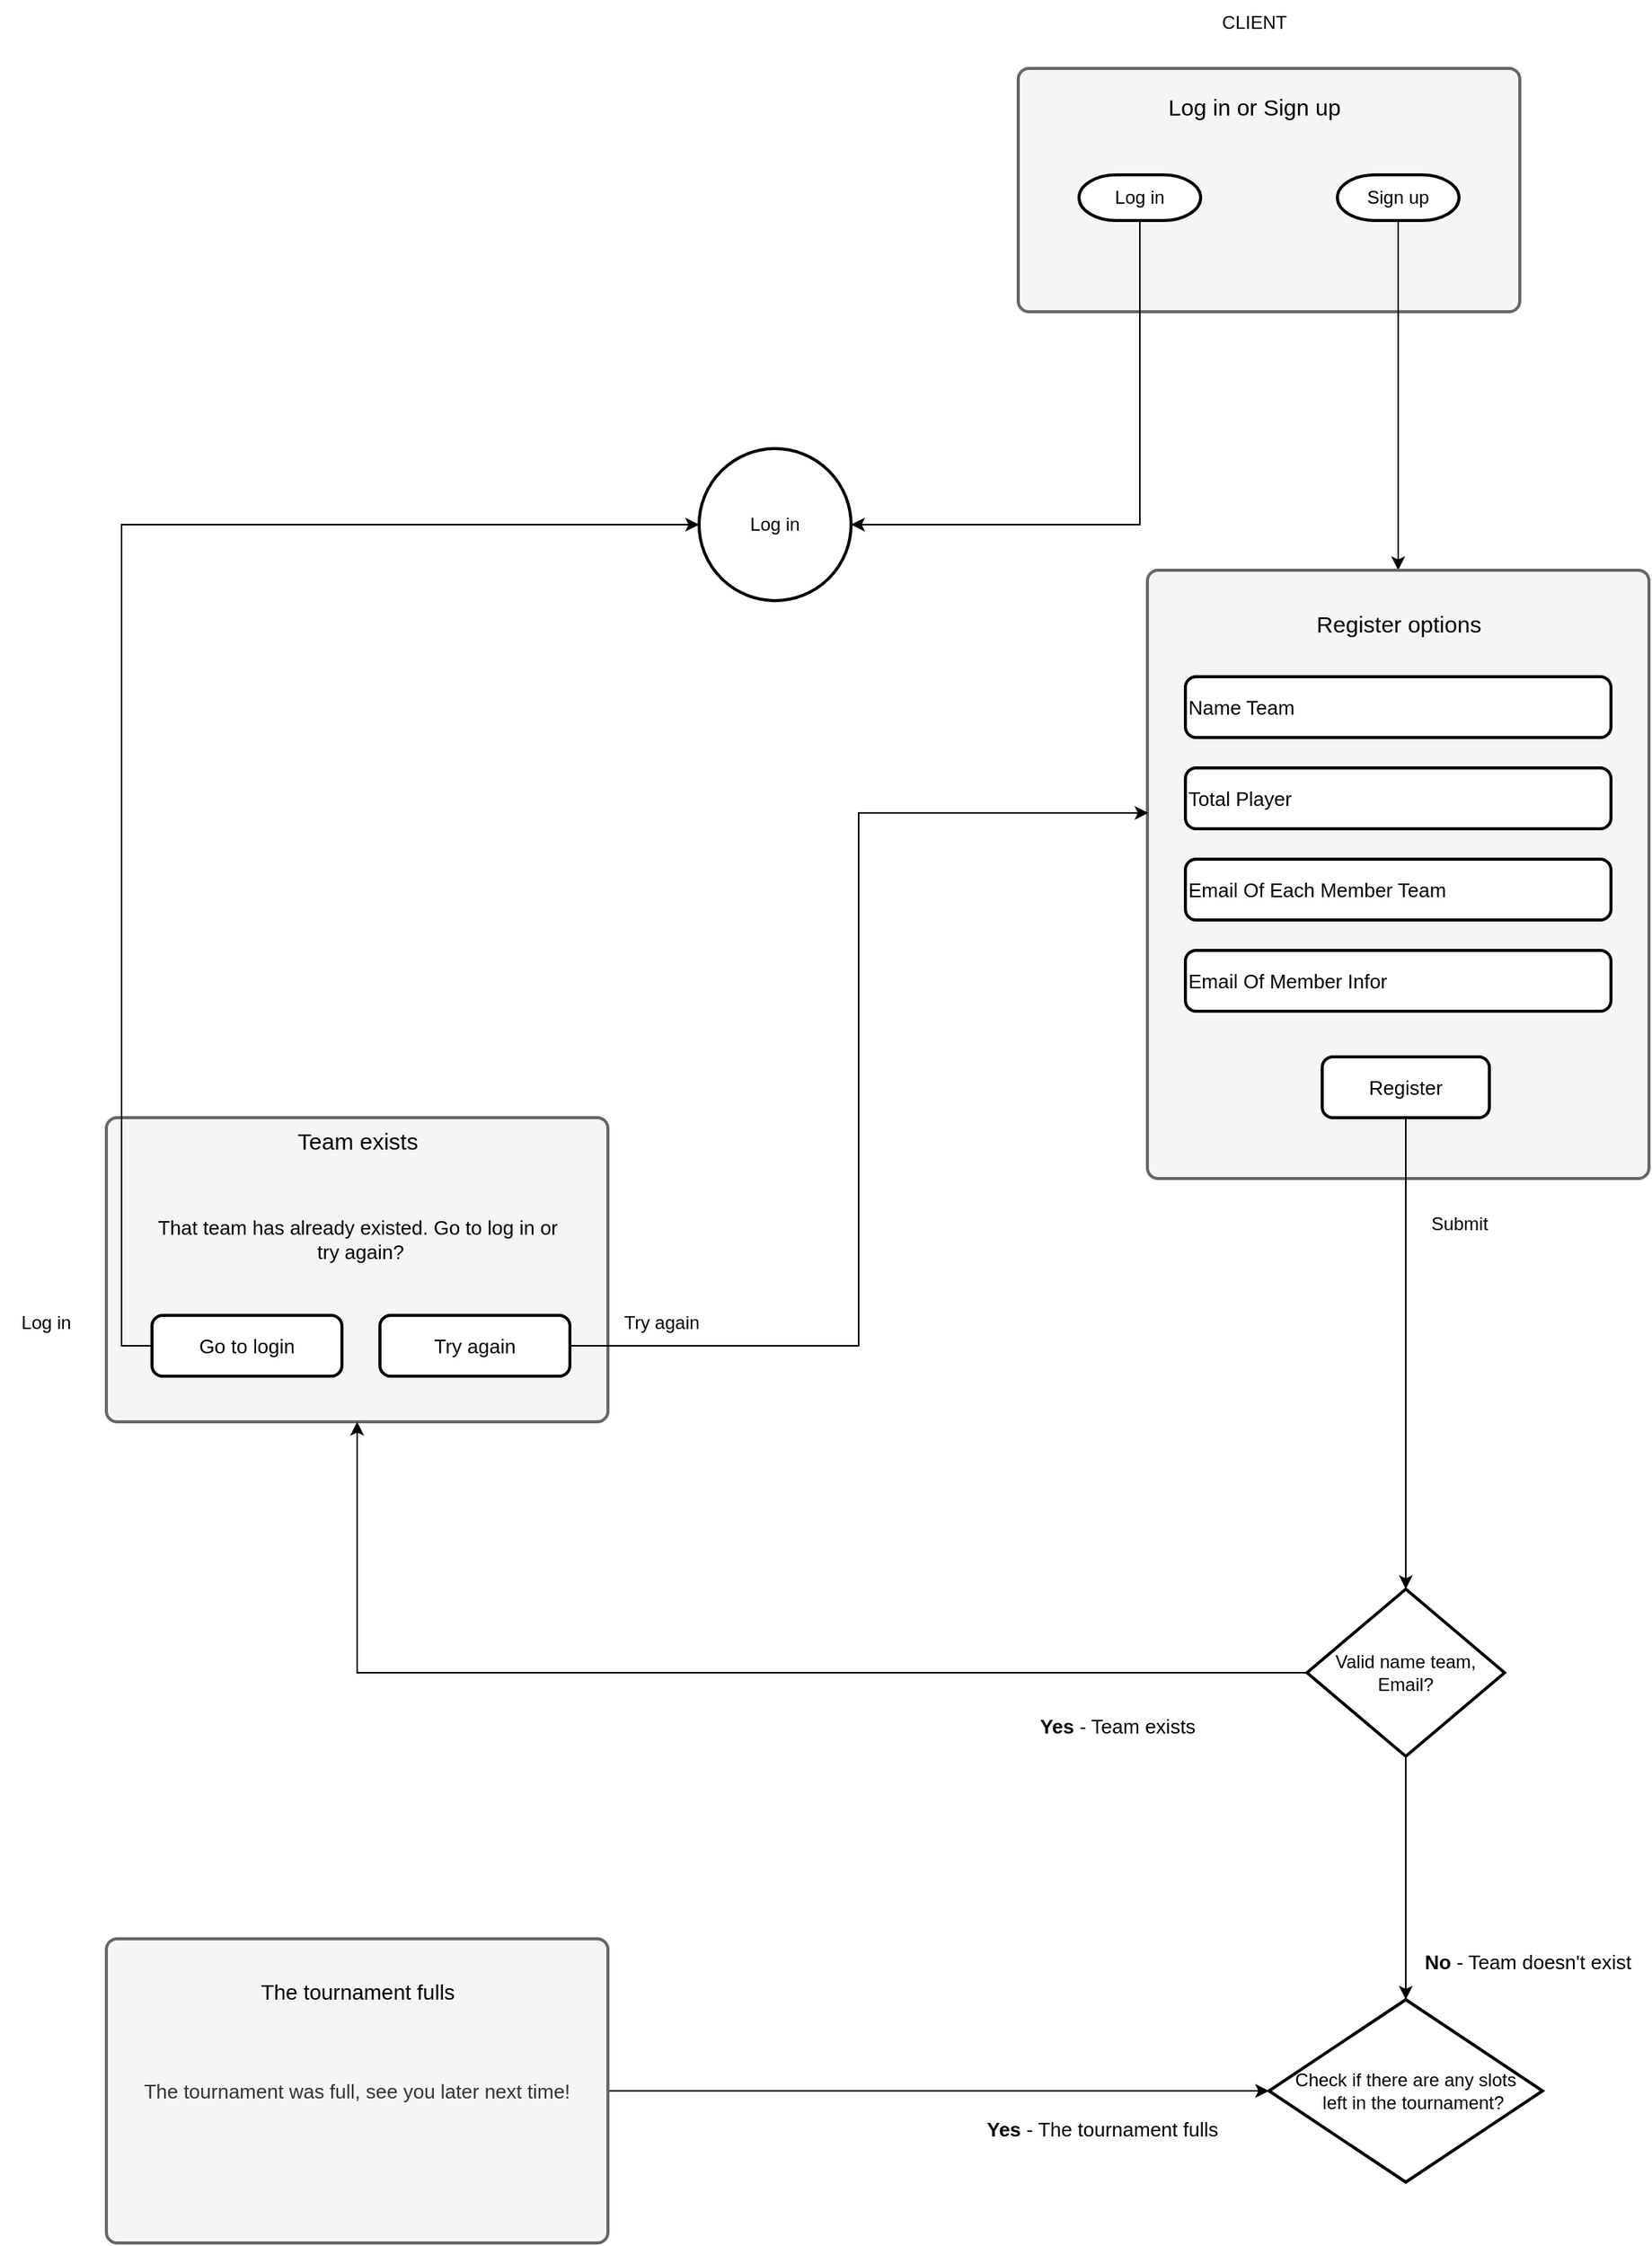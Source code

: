<mxfile version="21.1.7" type="github">
  <diagram name="Page-1" id="HogwZ_xzicoyX-lNl3AR">
    <mxGraphModel dx="2174" dy="752" grid="1" gridSize="10" guides="1" tooltips="1" connect="1" arrows="1" fold="1" page="1" pageScale="1" pageWidth="850" pageHeight="1100" math="0" shadow="0">
      <root>
        <mxCell id="0" />
        <mxCell id="1" parent="0" />
        <mxCell id="Yd5CCyOaLlPcEmaI1xvt-1" value="" style="rounded=1;whiteSpace=wrap;html=1;absoluteArcSize=1;arcSize=14;strokeWidth=2;fillColor=#f5f5f5;fontColor=#333333;strokeColor=#666666;" vertex="1" parent="1">
          <mxGeometry x="270" y="70" width="330" height="160" as="geometry" />
        </mxCell>
        <mxCell id="Yd5CCyOaLlPcEmaI1xvt-2" value="CLIENT" style="text;html=1;align=center;verticalAlign=middle;resizable=0;points=[];autosize=1;strokeColor=none;fillColor=none;" vertex="1" parent="1">
          <mxGeometry x="390" y="25" width="70" height="30" as="geometry" />
        </mxCell>
        <mxCell id="Yd5CCyOaLlPcEmaI1xvt-8" style="edgeStyle=orthogonalEdgeStyle;rounded=0;orthogonalLoop=1;jettySize=auto;html=1;exitX=0.5;exitY=1;exitDx=0;exitDy=0;exitPerimeter=0;entryX=1;entryY=0.5;entryDx=0;entryDy=0;entryPerimeter=0;" edge="1" parent="1" source="Yd5CCyOaLlPcEmaI1xvt-3" target="Yd5CCyOaLlPcEmaI1xvt-7">
          <mxGeometry relative="1" as="geometry" />
        </mxCell>
        <mxCell id="Yd5CCyOaLlPcEmaI1xvt-3" value="Log in" style="strokeWidth=2;html=1;shape=mxgraph.flowchart.terminator;whiteSpace=wrap;" vertex="1" parent="1">
          <mxGeometry x="310" y="140" width="80" height="30" as="geometry" />
        </mxCell>
        <mxCell id="Yd5CCyOaLlPcEmaI1xvt-4" value="Log in or Sign up" style="text;html=1;align=center;verticalAlign=middle;resizable=0;points=[];autosize=1;strokeColor=none;fillColor=none;fontSize=15;" vertex="1" parent="1">
          <mxGeometry x="355" y="80" width="140" height="30" as="geometry" />
        </mxCell>
        <mxCell id="Yd5CCyOaLlPcEmaI1xvt-12" style="edgeStyle=orthogonalEdgeStyle;rounded=0;orthogonalLoop=1;jettySize=auto;html=1;exitX=0.5;exitY=1;exitDx=0;exitDy=0;exitPerimeter=0;" edge="1" parent="1" source="Yd5CCyOaLlPcEmaI1xvt-5" target="Yd5CCyOaLlPcEmaI1xvt-10">
          <mxGeometry relative="1" as="geometry" />
        </mxCell>
        <mxCell id="Yd5CCyOaLlPcEmaI1xvt-5" value="Sign up" style="strokeWidth=2;html=1;shape=mxgraph.flowchart.terminator;whiteSpace=wrap;" vertex="1" parent="1">
          <mxGeometry x="480" y="140" width="80" height="30" as="geometry" />
        </mxCell>
        <mxCell id="Yd5CCyOaLlPcEmaI1xvt-7" value="Log in" style="strokeWidth=2;html=1;shape=mxgraph.flowchart.start_2;whiteSpace=wrap;" vertex="1" parent="1">
          <mxGeometry x="60" y="320" width="100" height="100" as="geometry" />
        </mxCell>
        <mxCell id="Yd5CCyOaLlPcEmaI1xvt-10" value="" style="rounded=1;whiteSpace=wrap;html=1;absoluteArcSize=1;arcSize=14;strokeWidth=2;fillColor=#f5f5f5;fontColor=#333333;strokeColor=#666666;" vertex="1" parent="1">
          <mxGeometry x="355" y="400" width="330" height="400" as="geometry" />
        </mxCell>
        <mxCell id="Yd5CCyOaLlPcEmaI1xvt-13" value="Register options" style="text;html=1;align=center;verticalAlign=middle;resizable=0;points=[];autosize=1;strokeColor=none;fillColor=none;fontSize=15;" vertex="1" parent="1">
          <mxGeometry x="455" y="420" width="130" height="30" as="geometry" />
        </mxCell>
        <mxCell id="Yd5CCyOaLlPcEmaI1xvt-14" value="Name Team" style="rounded=1;whiteSpace=wrap;html=1;absoluteArcSize=1;arcSize=14;strokeWidth=2;align=left;fontSize=13;" vertex="1" parent="1">
          <mxGeometry x="380" y="470" width="280" height="40" as="geometry" />
        </mxCell>
        <mxCell id="Yd5CCyOaLlPcEmaI1xvt-15" value="Total Player" style="rounded=1;whiteSpace=wrap;html=1;absoluteArcSize=1;arcSize=14;strokeWidth=2;align=left;fontSize=13;" vertex="1" parent="1">
          <mxGeometry x="380" y="530" width="280" height="40" as="geometry" />
        </mxCell>
        <mxCell id="Yd5CCyOaLlPcEmaI1xvt-16" value="Email Of Each Member Team" style="rounded=1;whiteSpace=wrap;html=1;absoluteArcSize=1;arcSize=14;strokeWidth=2;align=left;fontSize=13;" vertex="1" parent="1">
          <mxGeometry x="380" y="590" width="280" height="40" as="geometry" />
        </mxCell>
        <mxCell id="Yd5CCyOaLlPcEmaI1xvt-33" style="edgeStyle=orthogonalEdgeStyle;rounded=0;orthogonalLoop=1;jettySize=auto;html=1;exitX=0.5;exitY=1;exitDx=0;exitDy=0;" edge="1" parent="1" source="Yd5CCyOaLlPcEmaI1xvt-17" target="Yd5CCyOaLlPcEmaI1xvt-31">
          <mxGeometry relative="1" as="geometry" />
        </mxCell>
        <mxCell id="Yd5CCyOaLlPcEmaI1xvt-17" value="Register" style="rounded=1;whiteSpace=wrap;html=1;absoluteArcSize=1;arcSize=14;strokeWidth=2;fontSize=13;" vertex="1" parent="1">
          <mxGeometry x="470" y="720" width="110" height="40" as="geometry" />
        </mxCell>
        <mxCell id="Yd5CCyOaLlPcEmaI1xvt-19" value="" style="rounded=1;whiteSpace=wrap;html=1;absoluteArcSize=1;arcSize=14;strokeWidth=2;fillColor=#f5f5f5;fontColor=#333333;strokeColor=#666666;" vertex="1" parent="1">
          <mxGeometry x="-330" y="760" width="330" height="200" as="geometry" />
        </mxCell>
        <mxCell id="Yd5CCyOaLlPcEmaI1xvt-20" value="Team exists" style="text;html=1;align=center;verticalAlign=middle;resizable=0;points=[];autosize=1;strokeColor=none;fillColor=none;fontSize=15;" vertex="1" parent="1">
          <mxGeometry x="-215" y="760" width="100" height="30" as="geometry" />
        </mxCell>
        <mxCell id="Yd5CCyOaLlPcEmaI1xvt-26" style="edgeStyle=orthogonalEdgeStyle;rounded=0;orthogonalLoop=1;jettySize=auto;html=1;exitX=1;exitY=0.5;exitDx=0;exitDy=0;entryX=0.002;entryY=0.399;entryDx=0;entryDy=0;entryPerimeter=0;" edge="1" parent="1" source="Yd5CCyOaLlPcEmaI1xvt-21" target="Yd5CCyOaLlPcEmaI1xvt-10">
          <mxGeometry relative="1" as="geometry" />
        </mxCell>
        <mxCell id="Yd5CCyOaLlPcEmaI1xvt-21" value="Try again" style="rounded=1;whiteSpace=wrap;html=1;absoluteArcSize=1;arcSize=14;strokeWidth=2;align=center;fontSize=13;" vertex="1" parent="1">
          <mxGeometry x="-150" y="890" width="125" height="40" as="geometry" />
        </mxCell>
        <mxCell id="Yd5CCyOaLlPcEmaI1xvt-27" style="edgeStyle=orthogonalEdgeStyle;rounded=0;orthogonalLoop=1;jettySize=auto;html=1;exitX=0;exitY=0.5;exitDx=0;exitDy=0;entryX=0;entryY=0.5;entryDx=0;entryDy=0;entryPerimeter=0;" edge="1" parent="1" source="Yd5CCyOaLlPcEmaI1xvt-22" target="Yd5CCyOaLlPcEmaI1xvt-7">
          <mxGeometry relative="1" as="geometry" />
        </mxCell>
        <mxCell id="Yd5CCyOaLlPcEmaI1xvt-22" value="Go to login" style="rounded=1;whiteSpace=wrap;html=1;absoluteArcSize=1;arcSize=14;strokeWidth=2;align=center;fontSize=13;" vertex="1" parent="1">
          <mxGeometry x="-300" y="890" width="125" height="40" as="geometry" />
        </mxCell>
        <mxCell id="Yd5CCyOaLlPcEmaI1xvt-25" value="That team has already existed. Go to log in or&lt;br style=&quot;font-size: 13px;&quot;&gt;&amp;nbsp;try again?" style="text;html=1;align=center;verticalAlign=middle;resizable=0;points=[];autosize=1;strokeColor=none;fillColor=none;fontSize=13;" vertex="1" parent="1">
          <mxGeometry x="-310" y="820" width="290" height="40" as="geometry" />
        </mxCell>
        <mxCell id="Yd5CCyOaLlPcEmaI1xvt-28" value="Log in" style="text;html=1;align=center;verticalAlign=middle;resizable=0;points=[];autosize=1;strokeColor=none;fillColor=none;" vertex="1" parent="1">
          <mxGeometry x="-400" y="880" width="60" height="30" as="geometry" />
        </mxCell>
        <mxCell id="Yd5CCyOaLlPcEmaI1xvt-29" value="Try again" style="text;html=1;align=center;verticalAlign=middle;resizable=0;points=[];autosize=1;strokeColor=none;fillColor=none;" vertex="1" parent="1">
          <mxGeometry y="880" width="70" height="30" as="geometry" />
        </mxCell>
        <mxCell id="Yd5CCyOaLlPcEmaI1xvt-30" value="Email Of Member Infor" style="rounded=1;whiteSpace=wrap;html=1;absoluteArcSize=1;arcSize=14;strokeWidth=2;align=left;fontSize=13;" vertex="1" parent="1">
          <mxGeometry x="380" y="650" width="280" height="40" as="geometry" />
        </mxCell>
        <mxCell id="Yd5CCyOaLlPcEmaI1xvt-35" style="edgeStyle=orthogonalEdgeStyle;rounded=0;orthogonalLoop=1;jettySize=auto;html=1;exitX=0;exitY=0.5;exitDx=0;exitDy=0;exitPerimeter=0;entryX=0.5;entryY=1;entryDx=0;entryDy=0;" edge="1" parent="1" source="Yd5CCyOaLlPcEmaI1xvt-31" target="Yd5CCyOaLlPcEmaI1xvt-19">
          <mxGeometry relative="1" as="geometry" />
        </mxCell>
        <mxCell id="Yd5CCyOaLlPcEmaI1xvt-38" style="edgeStyle=orthogonalEdgeStyle;rounded=0;orthogonalLoop=1;jettySize=auto;html=1;exitX=0.5;exitY=1;exitDx=0;exitDy=0;exitPerimeter=0;" edge="1" parent="1" source="Yd5CCyOaLlPcEmaI1xvt-31" target="Yd5CCyOaLlPcEmaI1xvt-37">
          <mxGeometry relative="1" as="geometry" />
        </mxCell>
        <mxCell id="Yd5CCyOaLlPcEmaI1xvt-31" value="Valid name team,&lt;br&gt;Email?" style="strokeWidth=2;html=1;shape=mxgraph.flowchart.decision;whiteSpace=wrap;" vertex="1" parent="1">
          <mxGeometry x="460" y="1070" width="130" height="110" as="geometry" />
        </mxCell>
        <mxCell id="Yd5CCyOaLlPcEmaI1xvt-34" value="Submit" style="text;html=1;align=center;verticalAlign=middle;resizable=0;points=[];autosize=1;strokeColor=none;fillColor=none;" vertex="1" parent="1">
          <mxGeometry x="530" y="815" width="60" height="30" as="geometry" />
        </mxCell>
        <mxCell id="Yd5CCyOaLlPcEmaI1xvt-36" value="&lt;b style=&quot;font-size: 13px;&quot;&gt;Yes&lt;/b&gt; - Team exists" style="text;html=1;align=center;verticalAlign=middle;resizable=0;points=[];autosize=1;strokeColor=none;fillColor=none;fontSize=13;" vertex="1" parent="1">
          <mxGeometry x="270" y="1145" width="130" height="30" as="geometry" />
        </mxCell>
        <mxCell id="Yd5CCyOaLlPcEmaI1xvt-37" value="Check if there are any slots &lt;br&gt;&amp;nbsp; &amp;nbsp;left in the tournament?" style="strokeWidth=2;html=1;shape=mxgraph.flowchart.decision;whiteSpace=wrap;" vertex="1" parent="1">
          <mxGeometry x="435" y="1340" width="180" height="120" as="geometry" />
        </mxCell>
        <mxCell id="Yd5CCyOaLlPcEmaI1xvt-39" value="&lt;b&gt;No&lt;/b&gt;&amp;nbsp;- Team doesn&#39;t exist" style="text;html=1;align=center;verticalAlign=middle;resizable=0;points=[];autosize=1;strokeColor=none;fillColor=none;fontSize=13;" vertex="1" parent="1">
          <mxGeometry x="525" y="1300" width="160" height="30" as="geometry" />
        </mxCell>
        <mxCell id="Yd5CCyOaLlPcEmaI1xvt-42" style="edgeStyle=orthogonalEdgeStyle;rounded=0;orthogonalLoop=1;jettySize=auto;html=1;exitX=1;exitY=0.5;exitDx=0;exitDy=0;entryX=0;entryY=0.5;entryDx=0;entryDy=0;entryPerimeter=0;" edge="1" parent="1" source="Yd5CCyOaLlPcEmaI1xvt-40" target="Yd5CCyOaLlPcEmaI1xvt-37">
          <mxGeometry relative="1" as="geometry" />
        </mxCell>
        <mxCell id="Yd5CCyOaLlPcEmaI1xvt-40" value="&lt;font style=&quot;font-size: 13px;&quot;&gt;The tournament was full, see you later next time!&lt;/font&gt;" style="rounded=1;whiteSpace=wrap;html=1;absoluteArcSize=1;arcSize=14;strokeWidth=2;fillColor=#f5f5f5;fontColor=#333333;strokeColor=#666666;" vertex="1" parent="1">
          <mxGeometry x="-330" y="1300" width="330" height="200" as="geometry" />
        </mxCell>
        <mxCell id="Yd5CCyOaLlPcEmaI1xvt-41" value="&lt;font style=&quot;font-size: 14px;&quot;&gt;The tournament fulls&lt;/font&gt;" style="text;html=1;align=center;verticalAlign=middle;resizable=0;points=[];autosize=1;strokeColor=none;fillColor=none;" vertex="1" parent="1">
          <mxGeometry x="-240" y="1320" width="150" height="30" as="geometry" />
        </mxCell>
        <mxCell id="Yd5CCyOaLlPcEmaI1xvt-43" value="&lt;b style=&quot;font-size: 13px;&quot;&gt;Yes&lt;/b&gt; - The tournament fulls" style="text;html=1;align=center;verticalAlign=middle;resizable=0;points=[];autosize=1;strokeColor=none;fillColor=none;fontSize=13;" vertex="1" parent="1">
          <mxGeometry x="235" y="1410" width="180" height="30" as="geometry" />
        </mxCell>
      </root>
    </mxGraphModel>
  </diagram>
</mxfile>
